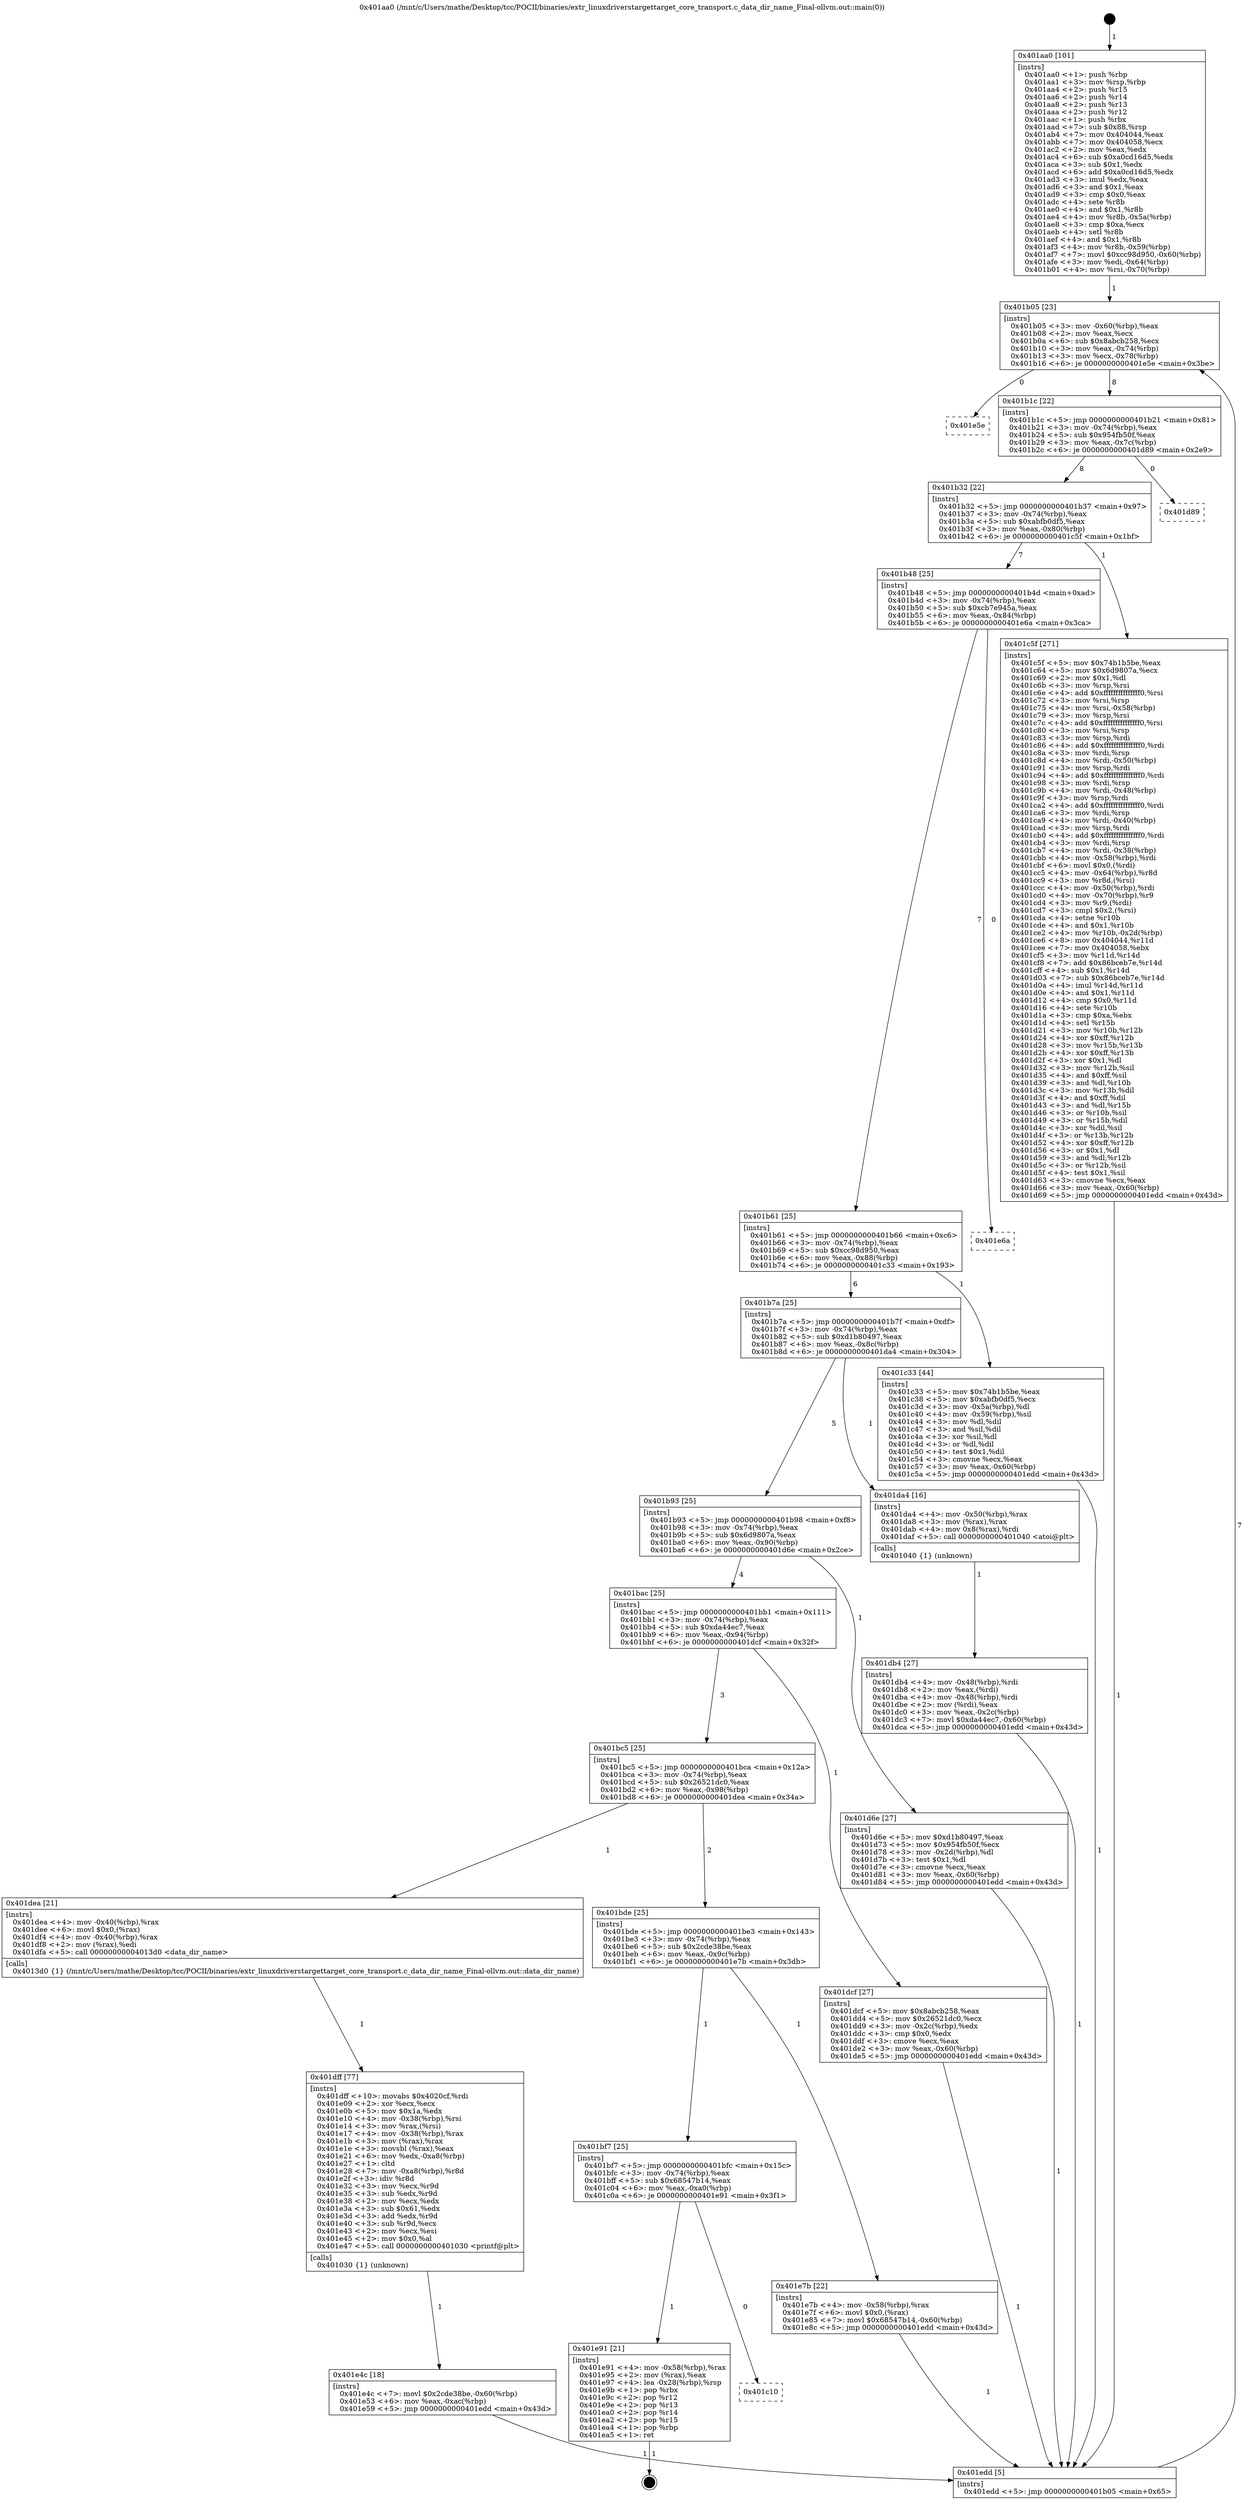 digraph "0x401aa0" {
  label = "0x401aa0 (/mnt/c/Users/mathe/Desktop/tcc/POCII/binaries/extr_linuxdriverstargettarget_core_transport.c_data_dir_name_Final-ollvm.out::main(0))"
  labelloc = "t"
  node[shape=record]

  Entry [label="",width=0.3,height=0.3,shape=circle,fillcolor=black,style=filled]
  "0x401b05" [label="{
     0x401b05 [23]\l
     | [instrs]\l
     &nbsp;&nbsp;0x401b05 \<+3\>: mov -0x60(%rbp),%eax\l
     &nbsp;&nbsp;0x401b08 \<+2\>: mov %eax,%ecx\l
     &nbsp;&nbsp;0x401b0a \<+6\>: sub $0x8abcb258,%ecx\l
     &nbsp;&nbsp;0x401b10 \<+3\>: mov %eax,-0x74(%rbp)\l
     &nbsp;&nbsp;0x401b13 \<+3\>: mov %ecx,-0x78(%rbp)\l
     &nbsp;&nbsp;0x401b16 \<+6\>: je 0000000000401e5e \<main+0x3be\>\l
  }"]
  "0x401e5e" [label="{
     0x401e5e\l
  }", style=dashed]
  "0x401b1c" [label="{
     0x401b1c [22]\l
     | [instrs]\l
     &nbsp;&nbsp;0x401b1c \<+5\>: jmp 0000000000401b21 \<main+0x81\>\l
     &nbsp;&nbsp;0x401b21 \<+3\>: mov -0x74(%rbp),%eax\l
     &nbsp;&nbsp;0x401b24 \<+5\>: sub $0x954fb50f,%eax\l
     &nbsp;&nbsp;0x401b29 \<+3\>: mov %eax,-0x7c(%rbp)\l
     &nbsp;&nbsp;0x401b2c \<+6\>: je 0000000000401d89 \<main+0x2e9\>\l
  }"]
  Exit [label="",width=0.3,height=0.3,shape=circle,fillcolor=black,style=filled,peripheries=2]
  "0x401d89" [label="{
     0x401d89\l
  }", style=dashed]
  "0x401b32" [label="{
     0x401b32 [22]\l
     | [instrs]\l
     &nbsp;&nbsp;0x401b32 \<+5\>: jmp 0000000000401b37 \<main+0x97\>\l
     &nbsp;&nbsp;0x401b37 \<+3\>: mov -0x74(%rbp),%eax\l
     &nbsp;&nbsp;0x401b3a \<+5\>: sub $0xabfb0df5,%eax\l
     &nbsp;&nbsp;0x401b3f \<+3\>: mov %eax,-0x80(%rbp)\l
     &nbsp;&nbsp;0x401b42 \<+6\>: je 0000000000401c5f \<main+0x1bf\>\l
  }"]
  "0x401c10" [label="{
     0x401c10\l
  }", style=dashed]
  "0x401c5f" [label="{
     0x401c5f [271]\l
     | [instrs]\l
     &nbsp;&nbsp;0x401c5f \<+5\>: mov $0x74b1b5be,%eax\l
     &nbsp;&nbsp;0x401c64 \<+5\>: mov $0x6d9807a,%ecx\l
     &nbsp;&nbsp;0x401c69 \<+2\>: mov $0x1,%dl\l
     &nbsp;&nbsp;0x401c6b \<+3\>: mov %rsp,%rsi\l
     &nbsp;&nbsp;0x401c6e \<+4\>: add $0xfffffffffffffff0,%rsi\l
     &nbsp;&nbsp;0x401c72 \<+3\>: mov %rsi,%rsp\l
     &nbsp;&nbsp;0x401c75 \<+4\>: mov %rsi,-0x58(%rbp)\l
     &nbsp;&nbsp;0x401c79 \<+3\>: mov %rsp,%rsi\l
     &nbsp;&nbsp;0x401c7c \<+4\>: add $0xfffffffffffffff0,%rsi\l
     &nbsp;&nbsp;0x401c80 \<+3\>: mov %rsi,%rsp\l
     &nbsp;&nbsp;0x401c83 \<+3\>: mov %rsp,%rdi\l
     &nbsp;&nbsp;0x401c86 \<+4\>: add $0xfffffffffffffff0,%rdi\l
     &nbsp;&nbsp;0x401c8a \<+3\>: mov %rdi,%rsp\l
     &nbsp;&nbsp;0x401c8d \<+4\>: mov %rdi,-0x50(%rbp)\l
     &nbsp;&nbsp;0x401c91 \<+3\>: mov %rsp,%rdi\l
     &nbsp;&nbsp;0x401c94 \<+4\>: add $0xfffffffffffffff0,%rdi\l
     &nbsp;&nbsp;0x401c98 \<+3\>: mov %rdi,%rsp\l
     &nbsp;&nbsp;0x401c9b \<+4\>: mov %rdi,-0x48(%rbp)\l
     &nbsp;&nbsp;0x401c9f \<+3\>: mov %rsp,%rdi\l
     &nbsp;&nbsp;0x401ca2 \<+4\>: add $0xfffffffffffffff0,%rdi\l
     &nbsp;&nbsp;0x401ca6 \<+3\>: mov %rdi,%rsp\l
     &nbsp;&nbsp;0x401ca9 \<+4\>: mov %rdi,-0x40(%rbp)\l
     &nbsp;&nbsp;0x401cad \<+3\>: mov %rsp,%rdi\l
     &nbsp;&nbsp;0x401cb0 \<+4\>: add $0xfffffffffffffff0,%rdi\l
     &nbsp;&nbsp;0x401cb4 \<+3\>: mov %rdi,%rsp\l
     &nbsp;&nbsp;0x401cb7 \<+4\>: mov %rdi,-0x38(%rbp)\l
     &nbsp;&nbsp;0x401cbb \<+4\>: mov -0x58(%rbp),%rdi\l
     &nbsp;&nbsp;0x401cbf \<+6\>: movl $0x0,(%rdi)\l
     &nbsp;&nbsp;0x401cc5 \<+4\>: mov -0x64(%rbp),%r8d\l
     &nbsp;&nbsp;0x401cc9 \<+3\>: mov %r8d,(%rsi)\l
     &nbsp;&nbsp;0x401ccc \<+4\>: mov -0x50(%rbp),%rdi\l
     &nbsp;&nbsp;0x401cd0 \<+4\>: mov -0x70(%rbp),%r9\l
     &nbsp;&nbsp;0x401cd4 \<+3\>: mov %r9,(%rdi)\l
     &nbsp;&nbsp;0x401cd7 \<+3\>: cmpl $0x2,(%rsi)\l
     &nbsp;&nbsp;0x401cda \<+4\>: setne %r10b\l
     &nbsp;&nbsp;0x401cde \<+4\>: and $0x1,%r10b\l
     &nbsp;&nbsp;0x401ce2 \<+4\>: mov %r10b,-0x2d(%rbp)\l
     &nbsp;&nbsp;0x401ce6 \<+8\>: mov 0x404044,%r11d\l
     &nbsp;&nbsp;0x401cee \<+7\>: mov 0x404058,%ebx\l
     &nbsp;&nbsp;0x401cf5 \<+3\>: mov %r11d,%r14d\l
     &nbsp;&nbsp;0x401cf8 \<+7\>: add $0x86bceb7e,%r14d\l
     &nbsp;&nbsp;0x401cff \<+4\>: sub $0x1,%r14d\l
     &nbsp;&nbsp;0x401d03 \<+7\>: sub $0x86bceb7e,%r14d\l
     &nbsp;&nbsp;0x401d0a \<+4\>: imul %r14d,%r11d\l
     &nbsp;&nbsp;0x401d0e \<+4\>: and $0x1,%r11d\l
     &nbsp;&nbsp;0x401d12 \<+4\>: cmp $0x0,%r11d\l
     &nbsp;&nbsp;0x401d16 \<+4\>: sete %r10b\l
     &nbsp;&nbsp;0x401d1a \<+3\>: cmp $0xa,%ebx\l
     &nbsp;&nbsp;0x401d1d \<+4\>: setl %r15b\l
     &nbsp;&nbsp;0x401d21 \<+3\>: mov %r10b,%r12b\l
     &nbsp;&nbsp;0x401d24 \<+4\>: xor $0xff,%r12b\l
     &nbsp;&nbsp;0x401d28 \<+3\>: mov %r15b,%r13b\l
     &nbsp;&nbsp;0x401d2b \<+4\>: xor $0xff,%r13b\l
     &nbsp;&nbsp;0x401d2f \<+3\>: xor $0x1,%dl\l
     &nbsp;&nbsp;0x401d32 \<+3\>: mov %r12b,%sil\l
     &nbsp;&nbsp;0x401d35 \<+4\>: and $0xff,%sil\l
     &nbsp;&nbsp;0x401d39 \<+3\>: and %dl,%r10b\l
     &nbsp;&nbsp;0x401d3c \<+3\>: mov %r13b,%dil\l
     &nbsp;&nbsp;0x401d3f \<+4\>: and $0xff,%dil\l
     &nbsp;&nbsp;0x401d43 \<+3\>: and %dl,%r15b\l
     &nbsp;&nbsp;0x401d46 \<+3\>: or %r10b,%sil\l
     &nbsp;&nbsp;0x401d49 \<+3\>: or %r15b,%dil\l
     &nbsp;&nbsp;0x401d4c \<+3\>: xor %dil,%sil\l
     &nbsp;&nbsp;0x401d4f \<+3\>: or %r13b,%r12b\l
     &nbsp;&nbsp;0x401d52 \<+4\>: xor $0xff,%r12b\l
     &nbsp;&nbsp;0x401d56 \<+3\>: or $0x1,%dl\l
     &nbsp;&nbsp;0x401d59 \<+3\>: and %dl,%r12b\l
     &nbsp;&nbsp;0x401d5c \<+3\>: or %r12b,%sil\l
     &nbsp;&nbsp;0x401d5f \<+4\>: test $0x1,%sil\l
     &nbsp;&nbsp;0x401d63 \<+3\>: cmovne %ecx,%eax\l
     &nbsp;&nbsp;0x401d66 \<+3\>: mov %eax,-0x60(%rbp)\l
     &nbsp;&nbsp;0x401d69 \<+5\>: jmp 0000000000401edd \<main+0x43d\>\l
  }"]
  "0x401b48" [label="{
     0x401b48 [25]\l
     | [instrs]\l
     &nbsp;&nbsp;0x401b48 \<+5\>: jmp 0000000000401b4d \<main+0xad\>\l
     &nbsp;&nbsp;0x401b4d \<+3\>: mov -0x74(%rbp),%eax\l
     &nbsp;&nbsp;0x401b50 \<+5\>: sub $0xcb7e945a,%eax\l
     &nbsp;&nbsp;0x401b55 \<+6\>: mov %eax,-0x84(%rbp)\l
     &nbsp;&nbsp;0x401b5b \<+6\>: je 0000000000401e6a \<main+0x3ca\>\l
  }"]
  "0x401e91" [label="{
     0x401e91 [21]\l
     | [instrs]\l
     &nbsp;&nbsp;0x401e91 \<+4\>: mov -0x58(%rbp),%rax\l
     &nbsp;&nbsp;0x401e95 \<+2\>: mov (%rax),%eax\l
     &nbsp;&nbsp;0x401e97 \<+4\>: lea -0x28(%rbp),%rsp\l
     &nbsp;&nbsp;0x401e9b \<+1\>: pop %rbx\l
     &nbsp;&nbsp;0x401e9c \<+2\>: pop %r12\l
     &nbsp;&nbsp;0x401e9e \<+2\>: pop %r13\l
     &nbsp;&nbsp;0x401ea0 \<+2\>: pop %r14\l
     &nbsp;&nbsp;0x401ea2 \<+2\>: pop %r15\l
     &nbsp;&nbsp;0x401ea4 \<+1\>: pop %rbp\l
     &nbsp;&nbsp;0x401ea5 \<+1\>: ret\l
  }"]
  "0x401e6a" [label="{
     0x401e6a\l
  }", style=dashed]
  "0x401b61" [label="{
     0x401b61 [25]\l
     | [instrs]\l
     &nbsp;&nbsp;0x401b61 \<+5\>: jmp 0000000000401b66 \<main+0xc6\>\l
     &nbsp;&nbsp;0x401b66 \<+3\>: mov -0x74(%rbp),%eax\l
     &nbsp;&nbsp;0x401b69 \<+5\>: sub $0xcc98d950,%eax\l
     &nbsp;&nbsp;0x401b6e \<+6\>: mov %eax,-0x88(%rbp)\l
     &nbsp;&nbsp;0x401b74 \<+6\>: je 0000000000401c33 \<main+0x193\>\l
  }"]
  "0x401bf7" [label="{
     0x401bf7 [25]\l
     | [instrs]\l
     &nbsp;&nbsp;0x401bf7 \<+5\>: jmp 0000000000401bfc \<main+0x15c\>\l
     &nbsp;&nbsp;0x401bfc \<+3\>: mov -0x74(%rbp),%eax\l
     &nbsp;&nbsp;0x401bff \<+5\>: sub $0x68547b14,%eax\l
     &nbsp;&nbsp;0x401c04 \<+6\>: mov %eax,-0xa0(%rbp)\l
     &nbsp;&nbsp;0x401c0a \<+6\>: je 0000000000401e91 \<main+0x3f1\>\l
  }"]
  "0x401c33" [label="{
     0x401c33 [44]\l
     | [instrs]\l
     &nbsp;&nbsp;0x401c33 \<+5\>: mov $0x74b1b5be,%eax\l
     &nbsp;&nbsp;0x401c38 \<+5\>: mov $0xabfb0df5,%ecx\l
     &nbsp;&nbsp;0x401c3d \<+3\>: mov -0x5a(%rbp),%dl\l
     &nbsp;&nbsp;0x401c40 \<+4\>: mov -0x59(%rbp),%sil\l
     &nbsp;&nbsp;0x401c44 \<+3\>: mov %dl,%dil\l
     &nbsp;&nbsp;0x401c47 \<+3\>: and %sil,%dil\l
     &nbsp;&nbsp;0x401c4a \<+3\>: xor %sil,%dl\l
     &nbsp;&nbsp;0x401c4d \<+3\>: or %dl,%dil\l
     &nbsp;&nbsp;0x401c50 \<+4\>: test $0x1,%dil\l
     &nbsp;&nbsp;0x401c54 \<+3\>: cmovne %ecx,%eax\l
     &nbsp;&nbsp;0x401c57 \<+3\>: mov %eax,-0x60(%rbp)\l
     &nbsp;&nbsp;0x401c5a \<+5\>: jmp 0000000000401edd \<main+0x43d\>\l
  }"]
  "0x401b7a" [label="{
     0x401b7a [25]\l
     | [instrs]\l
     &nbsp;&nbsp;0x401b7a \<+5\>: jmp 0000000000401b7f \<main+0xdf\>\l
     &nbsp;&nbsp;0x401b7f \<+3\>: mov -0x74(%rbp),%eax\l
     &nbsp;&nbsp;0x401b82 \<+5\>: sub $0xd1b80497,%eax\l
     &nbsp;&nbsp;0x401b87 \<+6\>: mov %eax,-0x8c(%rbp)\l
     &nbsp;&nbsp;0x401b8d \<+6\>: je 0000000000401da4 \<main+0x304\>\l
  }"]
  "0x401edd" [label="{
     0x401edd [5]\l
     | [instrs]\l
     &nbsp;&nbsp;0x401edd \<+5\>: jmp 0000000000401b05 \<main+0x65\>\l
  }"]
  "0x401aa0" [label="{
     0x401aa0 [101]\l
     | [instrs]\l
     &nbsp;&nbsp;0x401aa0 \<+1\>: push %rbp\l
     &nbsp;&nbsp;0x401aa1 \<+3\>: mov %rsp,%rbp\l
     &nbsp;&nbsp;0x401aa4 \<+2\>: push %r15\l
     &nbsp;&nbsp;0x401aa6 \<+2\>: push %r14\l
     &nbsp;&nbsp;0x401aa8 \<+2\>: push %r13\l
     &nbsp;&nbsp;0x401aaa \<+2\>: push %r12\l
     &nbsp;&nbsp;0x401aac \<+1\>: push %rbx\l
     &nbsp;&nbsp;0x401aad \<+7\>: sub $0x88,%rsp\l
     &nbsp;&nbsp;0x401ab4 \<+7\>: mov 0x404044,%eax\l
     &nbsp;&nbsp;0x401abb \<+7\>: mov 0x404058,%ecx\l
     &nbsp;&nbsp;0x401ac2 \<+2\>: mov %eax,%edx\l
     &nbsp;&nbsp;0x401ac4 \<+6\>: sub $0xa0cd16d5,%edx\l
     &nbsp;&nbsp;0x401aca \<+3\>: sub $0x1,%edx\l
     &nbsp;&nbsp;0x401acd \<+6\>: add $0xa0cd16d5,%edx\l
     &nbsp;&nbsp;0x401ad3 \<+3\>: imul %edx,%eax\l
     &nbsp;&nbsp;0x401ad6 \<+3\>: and $0x1,%eax\l
     &nbsp;&nbsp;0x401ad9 \<+3\>: cmp $0x0,%eax\l
     &nbsp;&nbsp;0x401adc \<+4\>: sete %r8b\l
     &nbsp;&nbsp;0x401ae0 \<+4\>: and $0x1,%r8b\l
     &nbsp;&nbsp;0x401ae4 \<+4\>: mov %r8b,-0x5a(%rbp)\l
     &nbsp;&nbsp;0x401ae8 \<+3\>: cmp $0xa,%ecx\l
     &nbsp;&nbsp;0x401aeb \<+4\>: setl %r8b\l
     &nbsp;&nbsp;0x401aef \<+4\>: and $0x1,%r8b\l
     &nbsp;&nbsp;0x401af3 \<+4\>: mov %r8b,-0x59(%rbp)\l
     &nbsp;&nbsp;0x401af7 \<+7\>: movl $0xcc98d950,-0x60(%rbp)\l
     &nbsp;&nbsp;0x401afe \<+3\>: mov %edi,-0x64(%rbp)\l
     &nbsp;&nbsp;0x401b01 \<+4\>: mov %rsi,-0x70(%rbp)\l
  }"]
  "0x401e7b" [label="{
     0x401e7b [22]\l
     | [instrs]\l
     &nbsp;&nbsp;0x401e7b \<+4\>: mov -0x58(%rbp),%rax\l
     &nbsp;&nbsp;0x401e7f \<+6\>: movl $0x0,(%rax)\l
     &nbsp;&nbsp;0x401e85 \<+7\>: movl $0x68547b14,-0x60(%rbp)\l
     &nbsp;&nbsp;0x401e8c \<+5\>: jmp 0000000000401edd \<main+0x43d\>\l
  }"]
  "0x401e4c" [label="{
     0x401e4c [18]\l
     | [instrs]\l
     &nbsp;&nbsp;0x401e4c \<+7\>: movl $0x2cde38be,-0x60(%rbp)\l
     &nbsp;&nbsp;0x401e53 \<+6\>: mov %eax,-0xac(%rbp)\l
     &nbsp;&nbsp;0x401e59 \<+5\>: jmp 0000000000401edd \<main+0x43d\>\l
  }"]
  "0x401da4" [label="{
     0x401da4 [16]\l
     | [instrs]\l
     &nbsp;&nbsp;0x401da4 \<+4\>: mov -0x50(%rbp),%rax\l
     &nbsp;&nbsp;0x401da8 \<+3\>: mov (%rax),%rax\l
     &nbsp;&nbsp;0x401dab \<+4\>: mov 0x8(%rax),%rdi\l
     &nbsp;&nbsp;0x401daf \<+5\>: call 0000000000401040 \<atoi@plt\>\l
     | [calls]\l
     &nbsp;&nbsp;0x401040 \{1\} (unknown)\l
  }"]
  "0x401b93" [label="{
     0x401b93 [25]\l
     | [instrs]\l
     &nbsp;&nbsp;0x401b93 \<+5\>: jmp 0000000000401b98 \<main+0xf8\>\l
     &nbsp;&nbsp;0x401b98 \<+3\>: mov -0x74(%rbp),%eax\l
     &nbsp;&nbsp;0x401b9b \<+5\>: sub $0x6d9807a,%eax\l
     &nbsp;&nbsp;0x401ba0 \<+6\>: mov %eax,-0x90(%rbp)\l
     &nbsp;&nbsp;0x401ba6 \<+6\>: je 0000000000401d6e \<main+0x2ce\>\l
  }"]
  "0x401dff" [label="{
     0x401dff [77]\l
     | [instrs]\l
     &nbsp;&nbsp;0x401dff \<+10\>: movabs $0x4020cf,%rdi\l
     &nbsp;&nbsp;0x401e09 \<+2\>: xor %ecx,%ecx\l
     &nbsp;&nbsp;0x401e0b \<+5\>: mov $0x1a,%edx\l
     &nbsp;&nbsp;0x401e10 \<+4\>: mov -0x38(%rbp),%rsi\l
     &nbsp;&nbsp;0x401e14 \<+3\>: mov %rax,(%rsi)\l
     &nbsp;&nbsp;0x401e17 \<+4\>: mov -0x38(%rbp),%rax\l
     &nbsp;&nbsp;0x401e1b \<+3\>: mov (%rax),%rax\l
     &nbsp;&nbsp;0x401e1e \<+3\>: movsbl (%rax),%eax\l
     &nbsp;&nbsp;0x401e21 \<+6\>: mov %edx,-0xa8(%rbp)\l
     &nbsp;&nbsp;0x401e27 \<+1\>: cltd\l
     &nbsp;&nbsp;0x401e28 \<+7\>: mov -0xa8(%rbp),%r8d\l
     &nbsp;&nbsp;0x401e2f \<+3\>: idiv %r8d\l
     &nbsp;&nbsp;0x401e32 \<+3\>: mov %ecx,%r9d\l
     &nbsp;&nbsp;0x401e35 \<+3\>: sub %edx,%r9d\l
     &nbsp;&nbsp;0x401e38 \<+2\>: mov %ecx,%edx\l
     &nbsp;&nbsp;0x401e3a \<+3\>: sub $0x61,%edx\l
     &nbsp;&nbsp;0x401e3d \<+3\>: add %edx,%r9d\l
     &nbsp;&nbsp;0x401e40 \<+3\>: sub %r9d,%ecx\l
     &nbsp;&nbsp;0x401e43 \<+2\>: mov %ecx,%esi\l
     &nbsp;&nbsp;0x401e45 \<+2\>: mov $0x0,%al\l
     &nbsp;&nbsp;0x401e47 \<+5\>: call 0000000000401030 \<printf@plt\>\l
     | [calls]\l
     &nbsp;&nbsp;0x401030 \{1\} (unknown)\l
  }"]
  "0x401d6e" [label="{
     0x401d6e [27]\l
     | [instrs]\l
     &nbsp;&nbsp;0x401d6e \<+5\>: mov $0xd1b80497,%eax\l
     &nbsp;&nbsp;0x401d73 \<+5\>: mov $0x954fb50f,%ecx\l
     &nbsp;&nbsp;0x401d78 \<+3\>: mov -0x2d(%rbp),%dl\l
     &nbsp;&nbsp;0x401d7b \<+3\>: test $0x1,%dl\l
     &nbsp;&nbsp;0x401d7e \<+3\>: cmovne %ecx,%eax\l
     &nbsp;&nbsp;0x401d81 \<+3\>: mov %eax,-0x60(%rbp)\l
     &nbsp;&nbsp;0x401d84 \<+5\>: jmp 0000000000401edd \<main+0x43d\>\l
  }"]
  "0x401bac" [label="{
     0x401bac [25]\l
     | [instrs]\l
     &nbsp;&nbsp;0x401bac \<+5\>: jmp 0000000000401bb1 \<main+0x111\>\l
     &nbsp;&nbsp;0x401bb1 \<+3\>: mov -0x74(%rbp),%eax\l
     &nbsp;&nbsp;0x401bb4 \<+5\>: sub $0xda44ec7,%eax\l
     &nbsp;&nbsp;0x401bb9 \<+6\>: mov %eax,-0x94(%rbp)\l
     &nbsp;&nbsp;0x401bbf \<+6\>: je 0000000000401dcf \<main+0x32f\>\l
  }"]
  "0x401db4" [label="{
     0x401db4 [27]\l
     | [instrs]\l
     &nbsp;&nbsp;0x401db4 \<+4\>: mov -0x48(%rbp),%rdi\l
     &nbsp;&nbsp;0x401db8 \<+2\>: mov %eax,(%rdi)\l
     &nbsp;&nbsp;0x401dba \<+4\>: mov -0x48(%rbp),%rdi\l
     &nbsp;&nbsp;0x401dbe \<+2\>: mov (%rdi),%eax\l
     &nbsp;&nbsp;0x401dc0 \<+3\>: mov %eax,-0x2c(%rbp)\l
     &nbsp;&nbsp;0x401dc3 \<+7\>: movl $0xda44ec7,-0x60(%rbp)\l
     &nbsp;&nbsp;0x401dca \<+5\>: jmp 0000000000401edd \<main+0x43d\>\l
  }"]
  "0x401bde" [label="{
     0x401bde [25]\l
     | [instrs]\l
     &nbsp;&nbsp;0x401bde \<+5\>: jmp 0000000000401be3 \<main+0x143\>\l
     &nbsp;&nbsp;0x401be3 \<+3\>: mov -0x74(%rbp),%eax\l
     &nbsp;&nbsp;0x401be6 \<+5\>: sub $0x2cde38be,%eax\l
     &nbsp;&nbsp;0x401beb \<+6\>: mov %eax,-0x9c(%rbp)\l
     &nbsp;&nbsp;0x401bf1 \<+6\>: je 0000000000401e7b \<main+0x3db\>\l
  }"]
  "0x401dcf" [label="{
     0x401dcf [27]\l
     | [instrs]\l
     &nbsp;&nbsp;0x401dcf \<+5\>: mov $0x8abcb258,%eax\l
     &nbsp;&nbsp;0x401dd4 \<+5\>: mov $0x26521dc0,%ecx\l
     &nbsp;&nbsp;0x401dd9 \<+3\>: mov -0x2c(%rbp),%edx\l
     &nbsp;&nbsp;0x401ddc \<+3\>: cmp $0x0,%edx\l
     &nbsp;&nbsp;0x401ddf \<+3\>: cmove %ecx,%eax\l
     &nbsp;&nbsp;0x401de2 \<+3\>: mov %eax,-0x60(%rbp)\l
     &nbsp;&nbsp;0x401de5 \<+5\>: jmp 0000000000401edd \<main+0x43d\>\l
  }"]
  "0x401bc5" [label="{
     0x401bc5 [25]\l
     | [instrs]\l
     &nbsp;&nbsp;0x401bc5 \<+5\>: jmp 0000000000401bca \<main+0x12a\>\l
     &nbsp;&nbsp;0x401bca \<+3\>: mov -0x74(%rbp),%eax\l
     &nbsp;&nbsp;0x401bcd \<+5\>: sub $0x26521dc0,%eax\l
     &nbsp;&nbsp;0x401bd2 \<+6\>: mov %eax,-0x98(%rbp)\l
     &nbsp;&nbsp;0x401bd8 \<+6\>: je 0000000000401dea \<main+0x34a\>\l
  }"]
  "0x401dea" [label="{
     0x401dea [21]\l
     | [instrs]\l
     &nbsp;&nbsp;0x401dea \<+4\>: mov -0x40(%rbp),%rax\l
     &nbsp;&nbsp;0x401dee \<+6\>: movl $0x0,(%rax)\l
     &nbsp;&nbsp;0x401df4 \<+4\>: mov -0x40(%rbp),%rax\l
     &nbsp;&nbsp;0x401df8 \<+2\>: mov (%rax),%edi\l
     &nbsp;&nbsp;0x401dfa \<+5\>: call 00000000004013d0 \<data_dir_name\>\l
     | [calls]\l
     &nbsp;&nbsp;0x4013d0 \{1\} (/mnt/c/Users/mathe/Desktop/tcc/POCII/binaries/extr_linuxdriverstargettarget_core_transport.c_data_dir_name_Final-ollvm.out::data_dir_name)\l
  }"]
  Entry -> "0x401aa0" [label=" 1"]
  "0x401b05" -> "0x401e5e" [label=" 0"]
  "0x401b05" -> "0x401b1c" [label=" 8"]
  "0x401e91" -> Exit [label=" 1"]
  "0x401b1c" -> "0x401d89" [label=" 0"]
  "0x401b1c" -> "0x401b32" [label=" 8"]
  "0x401bf7" -> "0x401c10" [label=" 0"]
  "0x401b32" -> "0x401c5f" [label=" 1"]
  "0x401b32" -> "0x401b48" [label=" 7"]
  "0x401bf7" -> "0x401e91" [label=" 1"]
  "0x401b48" -> "0x401e6a" [label=" 0"]
  "0x401b48" -> "0x401b61" [label=" 7"]
  "0x401e7b" -> "0x401edd" [label=" 1"]
  "0x401b61" -> "0x401c33" [label=" 1"]
  "0x401b61" -> "0x401b7a" [label=" 6"]
  "0x401c33" -> "0x401edd" [label=" 1"]
  "0x401aa0" -> "0x401b05" [label=" 1"]
  "0x401edd" -> "0x401b05" [label=" 7"]
  "0x401bde" -> "0x401bf7" [label=" 1"]
  "0x401c5f" -> "0x401edd" [label=" 1"]
  "0x401bde" -> "0x401e7b" [label=" 1"]
  "0x401b7a" -> "0x401da4" [label=" 1"]
  "0x401b7a" -> "0x401b93" [label=" 5"]
  "0x401e4c" -> "0x401edd" [label=" 1"]
  "0x401b93" -> "0x401d6e" [label=" 1"]
  "0x401b93" -> "0x401bac" [label=" 4"]
  "0x401d6e" -> "0x401edd" [label=" 1"]
  "0x401da4" -> "0x401db4" [label=" 1"]
  "0x401db4" -> "0x401edd" [label=" 1"]
  "0x401dff" -> "0x401e4c" [label=" 1"]
  "0x401bac" -> "0x401dcf" [label=" 1"]
  "0x401bac" -> "0x401bc5" [label=" 3"]
  "0x401dcf" -> "0x401edd" [label=" 1"]
  "0x401dea" -> "0x401dff" [label=" 1"]
  "0x401bc5" -> "0x401dea" [label=" 1"]
  "0x401bc5" -> "0x401bde" [label=" 2"]
}
